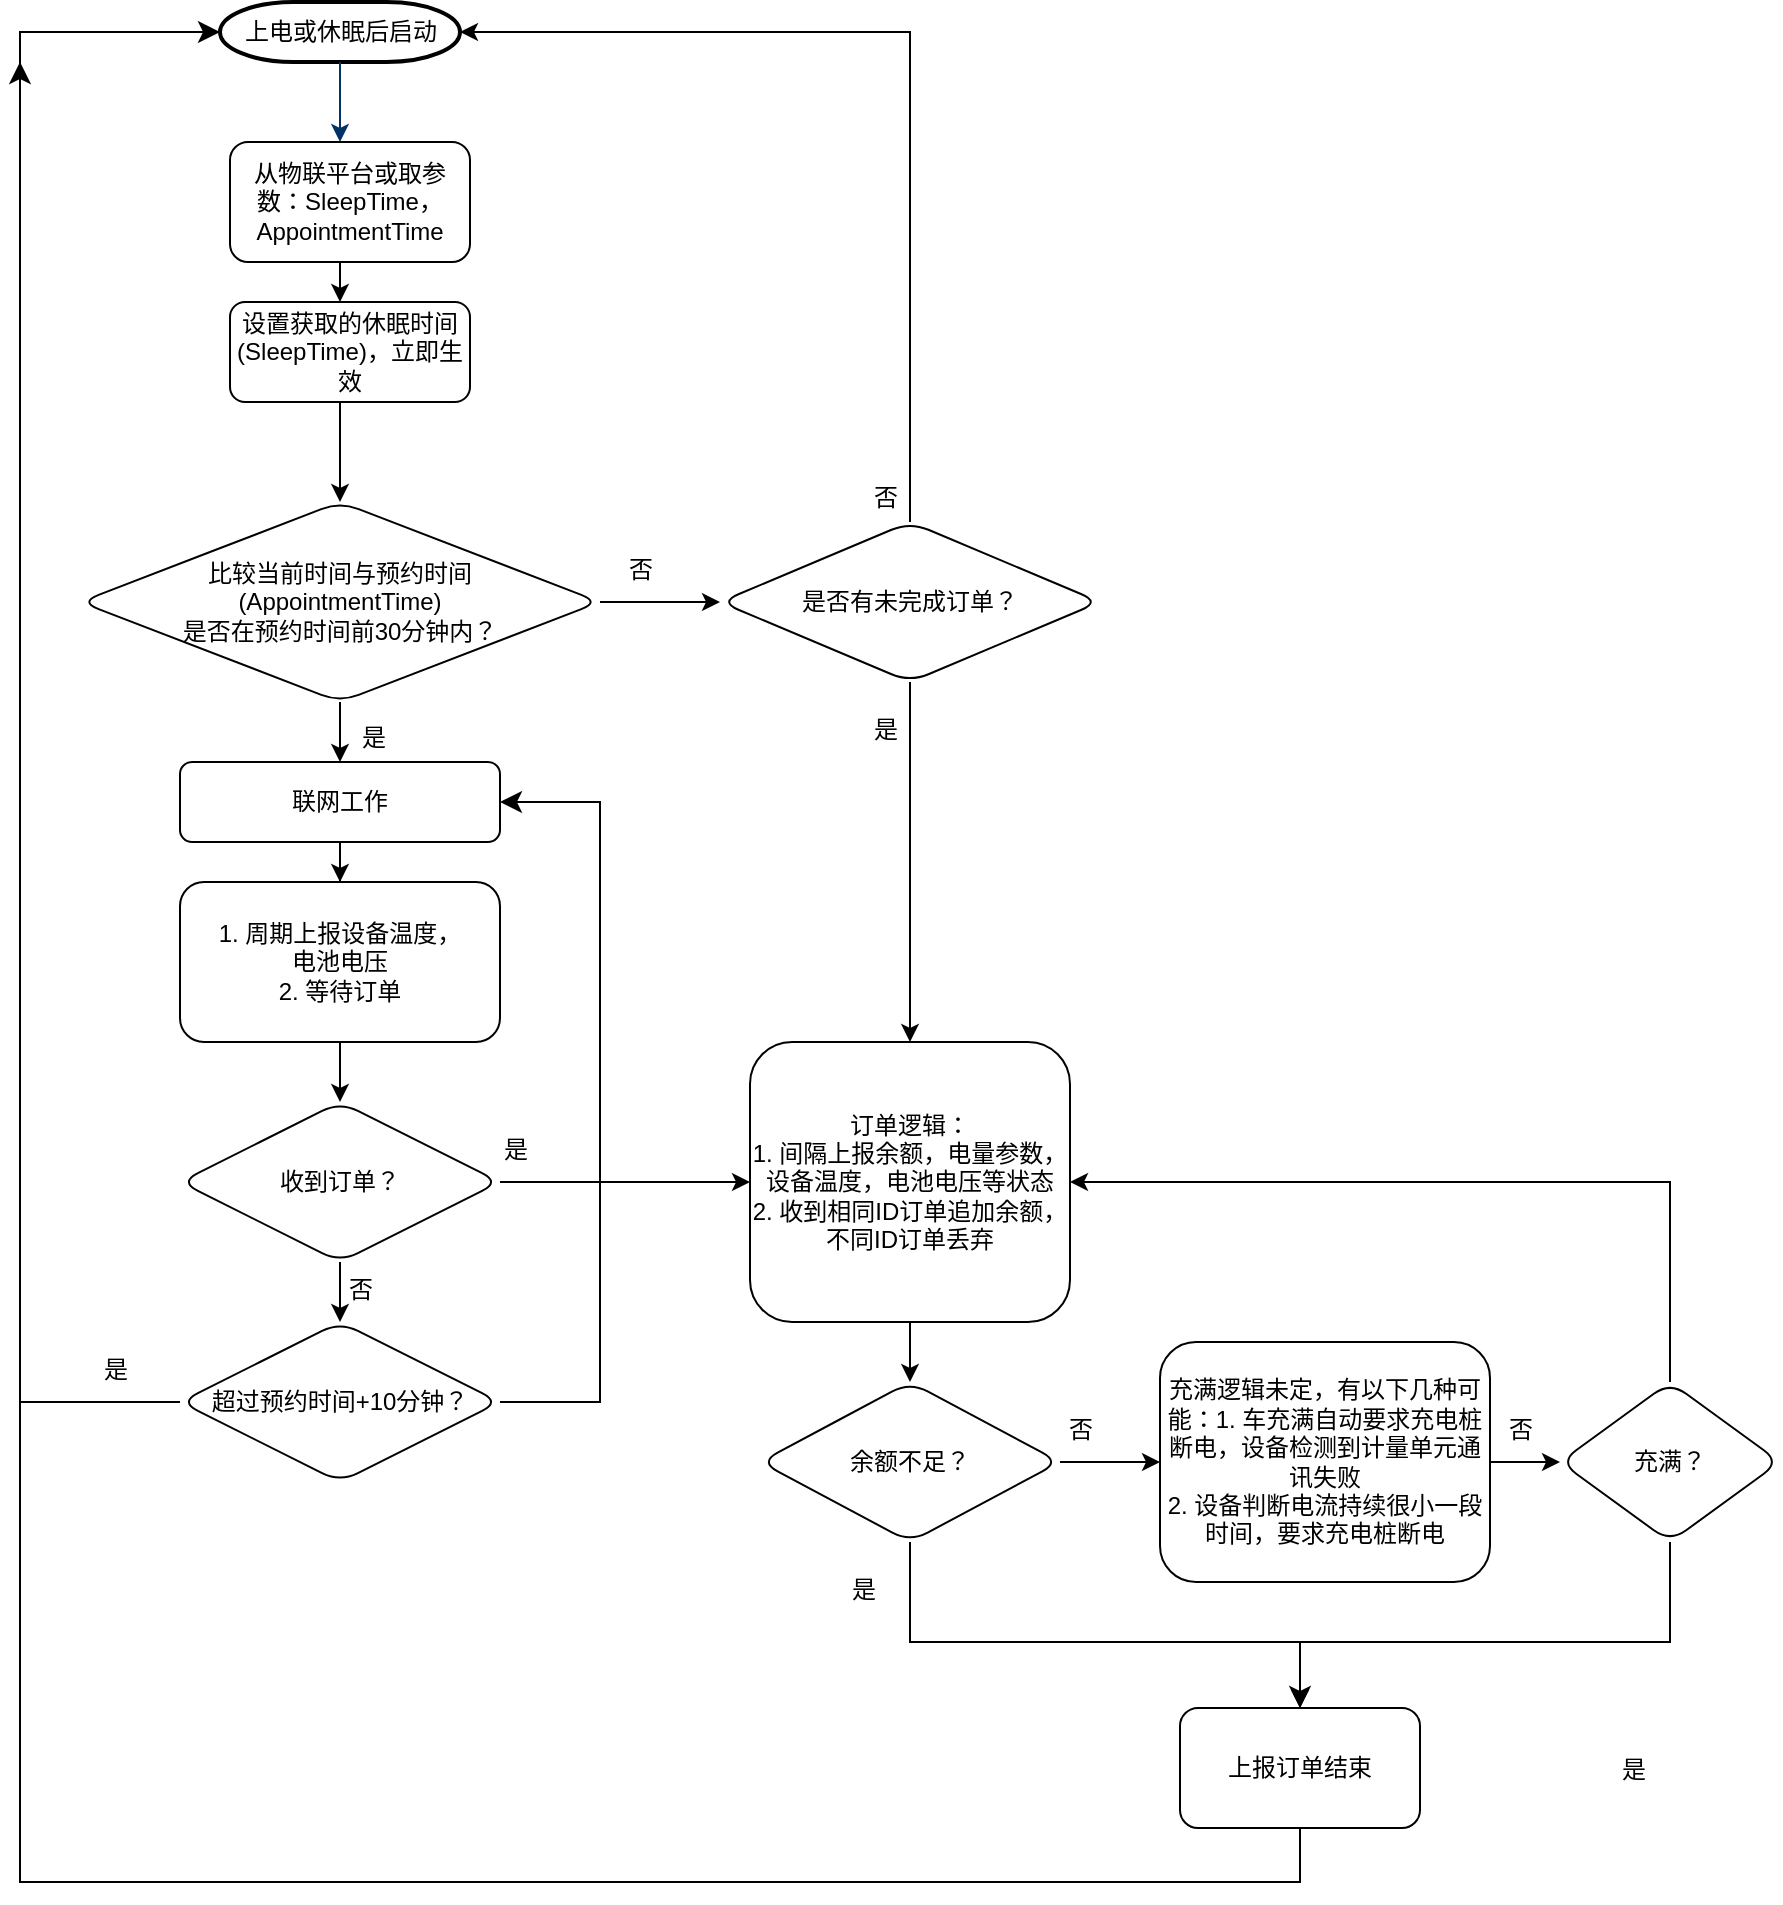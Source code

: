 <mxfile version="22.1.3" type="github">
  <diagram id="6a731a19-8d31-9384-78a2-239565b7b9f0" name="Page-1">
    <mxGraphModel dx="903" dy="591" grid="1" gridSize="10" guides="1" tooltips="1" connect="1" arrows="1" fold="1" page="1" pageScale="1" pageWidth="1169" pageHeight="827" background="none" math="0" shadow="0">
      <root>
        <mxCell id="0" />
        <mxCell id="1" parent="0" />
        <mxCell id="2" value="上电或休眠后启动" style="shape=mxgraph.flowchart.terminator;strokeWidth=2;gradientColor=none;gradientDirection=north;fontStyle=0;html=1;" parent="1" vertex="1">
          <mxGeometry x="260" y="60" width="120" height="30" as="geometry" />
        </mxCell>
        <mxCell id="7" style="fontStyle=1;strokeColor=#003366;strokeWidth=1;html=1;" parent="1" source="2" edge="1">
          <mxGeometry relative="1" as="geometry">
            <mxPoint x="320" y="130" as="targetPoint" />
          </mxGeometry>
        </mxCell>
        <mxCell id="11" value="是" style="text;fontStyle=0;html=1;strokeColor=none;gradientColor=none;fillColor=none;strokeWidth=2;" parent="1" vertex="1">
          <mxGeometry x="329" y="414" width="21" height="26" as="geometry" />
        </mxCell>
        <mxCell id="14" value="否" style="text;fontStyle=0;html=1;strokeColor=none;gradientColor=none;fillColor=none;strokeWidth=2;align=center;" parent="1" vertex="1">
          <mxGeometry x="450" y="330" width="40" height="26" as="geometry" />
        </mxCell>
        <mxCell id="Wo_HQYN4C6-j4O0YQd7i-58" value="" style="edgeStyle=orthogonalEdgeStyle;rounded=0;orthogonalLoop=1;jettySize=auto;html=1;" edge="1" parent="1" source="Wo_HQYN4C6-j4O0YQd7i-55" target="Wo_HQYN4C6-j4O0YQd7i-57">
          <mxGeometry relative="1" as="geometry">
            <Array as="points">
              <mxPoint x="320" y="200" />
              <mxPoint x="320" y="200" />
            </Array>
          </mxGeometry>
        </mxCell>
        <mxCell id="Wo_HQYN4C6-j4O0YQd7i-55" value="从物联平台或取参数：SleepTime，AppointmentTime" style="rounded=1;whiteSpace=wrap;html=1;" vertex="1" parent="1">
          <mxGeometry x="265" y="130" width="120" height="60" as="geometry" />
        </mxCell>
        <mxCell id="Wo_HQYN4C6-j4O0YQd7i-83" value="" style="edgeStyle=orthogonalEdgeStyle;rounded=0;orthogonalLoop=1;jettySize=auto;html=1;" edge="1" parent="1" source="Wo_HQYN4C6-j4O0YQd7i-57" target="Wo_HQYN4C6-j4O0YQd7i-82">
          <mxGeometry relative="1" as="geometry">
            <Array as="points">
              <mxPoint x="320" y="280" />
              <mxPoint x="320" y="280" />
            </Array>
          </mxGeometry>
        </mxCell>
        <mxCell id="Wo_HQYN4C6-j4O0YQd7i-57" value="设置获取的休眠时间(SleepTime)，立即生效" style="rounded=1;whiteSpace=wrap;html=1;" vertex="1" parent="1">
          <mxGeometry x="265" y="210" width="120" height="50" as="geometry" />
        </mxCell>
        <mxCell id="Wo_HQYN4C6-j4O0YQd7i-73" value="" style="edgeStyle=orthogonalEdgeStyle;rounded=0;orthogonalLoop=1;jettySize=auto;html=1;" edge="1" parent="1" source="Wo_HQYN4C6-j4O0YQd7i-62" target="Wo_HQYN4C6-j4O0YQd7i-72">
          <mxGeometry relative="1" as="geometry" />
        </mxCell>
        <mxCell id="Wo_HQYN4C6-j4O0YQd7i-62" value="联网工作" style="rounded=1;whiteSpace=wrap;html=1;" vertex="1" parent="1">
          <mxGeometry x="240" y="440" width="160" height="40" as="geometry" />
        </mxCell>
        <mxCell id="Wo_HQYN4C6-j4O0YQd7i-68" value="" style="endArrow=classic;html=1;rounded=0;entryX=1;entryY=0.5;entryDx=0;entryDy=0;entryPerimeter=0;exitX=0.5;exitY=0;exitDx=0;exitDy=0;" edge="1" parent="1" source="Wo_HQYN4C6-j4O0YQd7i-85" target="2">
          <mxGeometry width="50" height="50" relative="1" as="geometry">
            <mxPoint x="605" y="280" as="sourcePoint" />
            <mxPoint x="410" y="190" as="targetPoint" />
            <Array as="points">
              <mxPoint x="605" y="75" />
            </Array>
          </mxGeometry>
        </mxCell>
        <mxCell id="Wo_HQYN4C6-j4O0YQd7i-69" value="否" style="text;fontStyle=0;html=1;strokeColor=none;gradientColor=none;fillColor=none;strokeWidth=2;" vertex="1" parent="1">
          <mxGeometry x="585" y="294" width="21" height="26" as="geometry" />
        </mxCell>
        <mxCell id="Wo_HQYN4C6-j4O0YQd7i-70" value="是" style="text;fontStyle=0;html=1;strokeColor=none;gradientColor=none;fillColor=none;strokeWidth=2;" vertex="1" parent="1">
          <mxGeometry x="585" y="410" width="21" height="26" as="geometry" />
        </mxCell>
        <mxCell id="Wo_HQYN4C6-j4O0YQd7i-79" value="" style="edgeStyle=orthogonalEdgeStyle;rounded=0;orthogonalLoop=1;jettySize=auto;html=1;" edge="1" parent="1" source="Wo_HQYN4C6-j4O0YQd7i-72" target="Wo_HQYN4C6-j4O0YQd7i-78">
          <mxGeometry relative="1" as="geometry" />
        </mxCell>
        <mxCell id="Wo_HQYN4C6-j4O0YQd7i-72" value="1. 周期上报设备温度，&lt;br&gt;电池电压&lt;br&gt;2. 等待订单" style="rounded=1;whiteSpace=wrap;html=1;" vertex="1" parent="1">
          <mxGeometry x="240" y="500" width="160" height="80" as="geometry" />
        </mxCell>
        <mxCell id="Wo_HQYN4C6-j4O0YQd7i-93" value="" style="edgeStyle=orthogonalEdgeStyle;rounded=0;orthogonalLoop=1;jettySize=auto;html=1;" edge="1" parent="1" source="Wo_HQYN4C6-j4O0YQd7i-74" target="Wo_HQYN4C6-j4O0YQd7i-92">
          <mxGeometry relative="1" as="geometry" />
        </mxCell>
        <mxCell id="Wo_HQYN4C6-j4O0YQd7i-74" value="订单逻辑：&lt;br&gt;1. 间隔上报余额，电量参数，设备温度，电池电压等状态&lt;br&gt;2. 收到相同ID订单追加余额，不同ID订单丢弃" style="rounded=1;whiteSpace=wrap;html=1;" vertex="1" parent="1">
          <mxGeometry x="525" y="580" width="160" height="140" as="geometry" />
        </mxCell>
        <mxCell id="Wo_HQYN4C6-j4O0YQd7i-88" value="" style="edgeStyle=orthogonalEdgeStyle;rounded=0;orthogonalLoop=1;jettySize=auto;html=1;" edge="1" parent="1" source="Wo_HQYN4C6-j4O0YQd7i-78" target="Wo_HQYN4C6-j4O0YQd7i-74">
          <mxGeometry relative="1" as="geometry" />
        </mxCell>
        <mxCell id="Wo_HQYN4C6-j4O0YQd7i-98" value="" style="edgeStyle=orthogonalEdgeStyle;rounded=0;orthogonalLoop=1;jettySize=auto;html=1;" edge="1" parent="1" source="Wo_HQYN4C6-j4O0YQd7i-78" target="Wo_HQYN4C6-j4O0YQd7i-97">
          <mxGeometry relative="1" as="geometry" />
        </mxCell>
        <mxCell id="Wo_HQYN4C6-j4O0YQd7i-78" value="收到订单？" style="rhombus;whiteSpace=wrap;html=1;rounded=1;" vertex="1" parent="1">
          <mxGeometry x="240" y="610" width="160" height="80" as="geometry" />
        </mxCell>
        <mxCell id="Wo_HQYN4C6-j4O0YQd7i-84" value="" style="edgeStyle=orthogonalEdgeStyle;rounded=0;orthogonalLoop=1;jettySize=auto;html=1;" edge="1" parent="1" source="Wo_HQYN4C6-j4O0YQd7i-82" target="Wo_HQYN4C6-j4O0YQd7i-62">
          <mxGeometry relative="1" as="geometry" />
        </mxCell>
        <mxCell id="Wo_HQYN4C6-j4O0YQd7i-86" value="" style="edgeStyle=orthogonalEdgeStyle;rounded=0;orthogonalLoop=1;jettySize=auto;html=1;" edge="1" parent="1" source="Wo_HQYN4C6-j4O0YQd7i-82" target="Wo_HQYN4C6-j4O0YQd7i-85">
          <mxGeometry relative="1" as="geometry" />
        </mxCell>
        <mxCell id="Wo_HQYN4C6-j4O0YQd7i-82" value="比较当前时间与预约时间&lt;br style=&quot;border-color: var(--border-color);&quot;&gt;&lt;span style=&quot;&quot;&gt;(AppointmentTime)&lt;/span&gt;&lt;br style=&quot;border-color: var(--border-color);&quot;&gt;&lt;span style=&quot;&quot;&gt;是否在预约时间前30分钟内？&lt;/span&gt;" style="rhombus;whiteSpace=wrap;html=1;rounded=1;" vertex="1" parent="1">
          <mxGeometry x="190" y="310" width="260" height="100" as="geometry" />
        </mxCell>
        <mxCell id="Wo_HQYN4C6-j4O0YQd7i-85" value="是否有未完成订单？" style="rhombus;whiteSpace=wrap;html=1;rounded=1;" vertex="1" parent="1">
          <mxGeometry x="510" y="320" width="190" height="80" as="geometry" />
        </mxCell>
        <mxCell id="Wo_HQYN4C6-j4O0YQd7i-89" value="" style="endArrow=classic;html=1;rounded=0;exitX=0.5;exitY=1;exitDx=0;exitDy=0;entryX=0.5;entryY=0;entryDx=0;entryDy=0;" edge="1" parent="1" source="Wo_HQYN4C6-j4O0YQd7i-85" target="Wo_HQYN4C6-j4O0YQd7i-74">
          <mxGeometry width="50" height="50" relative="1" as="geometry">
            <mxPoint x="510" y="620" as="sourcePoint" />
            <mxPoint x="560" y="570" as="targetPoint" />
          </mxGeometry>
        </mxCell>
        <mxCell id="Wo_HQYN4C6-j4O0YQd7i-109" value="" style="edgeStyle=orthogonalEdgeStyle;rounded=0;orthogonalLoop=1;jettySize=auto;html=1;" edge="1" parent="1" source="Wo_HQYN4C6-j4O0YQd7i-92" target="Wo_HQYN4C6-j4O0YQd7i-108">
          <mxGeometry relative="1" as="geometry" />
        </mxCell>
        <mxCell id="Wo_HQYN4C6-j4O0YQd7i-92" value="余额不足？" style="rhombus;whiteSpace=wrap;html=1;rounded=1;" vertex="1" parent="1">
          <mxGeometry x="530" y="750" width="150" height="80" as="geometry" />
        </mxCell>
        <mxCell id="Wo_HQYN4C6-j4O0YQd7i-94" value="是" style="text;fontStyle=0;html=1;strokeColor=none;gradientColor=none;fillColor=none;strokeWidth=2;" vertex="1" parent="1">
          <mxGeometry x="400" y="620" width="21" height="26" as="geometry" />
        </mxCell>
        <mxCell id="Wo_HQYN4C6-j4O0YQd7i-96" value="" style="edgeStyle=elbowEdgeStyle;elbow=vertical;endArrow=classic;html=1;curved=0;rounded=0;endSize=8;startSize=8;entryX=0;entryY=0.5;entryDx=0;entryDy=0;entryPerimeter=0;exitX=0;exitY=0.5;exitDx=0;exitDy=0;" edge="1" parent="1" source="Wo_HQYN4C6-j4O0YQd7i-97" target="2">
          <mxGeometry width="50" height="50" relative="1" as="geometry">
            <mxPoint x="230" y="770" as="sourcePoint" />
            <mxPoint x="170" y="80" as="targetPoint" />
            <Array as="points">
              <mxPoint x="160" y="850" />
            </Array>
          </mxGeometry>
        </mxCell>
        <mxCell id="Wo_HQYN4C6-j4O0YQd7i-97" value="超过预约时间+10分钟？" style="rhombus;whiteSpace=wrap;html=1;rounded=1;" vertex="1" parent="1">
          <mxGeometry x="240" y="720" width="160" height="80" as="geometry" />
        </mxCell>
        <mxCell id="Wo_HQYN4C6-j4O0YQd7i-99" value="是" style="text;fontStyle=0;html=1;strokeColor=none;gradientColor=none;fillColor=none;strokeWidth=2;" vertex="1" parent="1">
          <mxGeometry x="200" y="730" width="21" height="26" as="geometry" />
        </mxCell>
        <mxCell id="Wo_HQYN4C6-j4O0YQd7i-100" value="否" style="text;fontStyle=0;html=1;strokeColor=none;gradientColor=none;fillColor=none;strokeWidth=2;align=center;" vertex="1" parent="1">
          <mxGeometry x="310" y="690" width="40" height="26" as="geometry" />
        </mxCell>
        <mxCell id="Wo_HQYN4C6-j4O0YQd7i-101" value="" style="edgeStyle=elbowEdgeStyle;elbow=vertical;endArrow=classic;html=1;curved=0;rounded=0;endSize=8;startSize=8;exitX=1;exitY=0.5;exitDx=0;exitDy=0;entryX=1;entryY=0.5;entryDx=0;entryDy=0;" edge="1" parent="1" source="Wo_HQYN4C6-j4O0YQd7i-97" target="Wo_HQYN4C6-j4O0YQd7i-62">
          <mxGeometry width="50" height="50" relative="1" as="geometry">
            <mxPoint x="520" y="843" as="sourcePoint" />
            <mxPoint x="420" y="623" as="targetPoint" />
            <Array as="points">
              <mxPoint x="450" y="620" />
              <mxPoint x="420" y="860" />
            </Array>
          </mxGeometry>
        </mxCell>
        <mxCell id="Wo_HQYN4C6-j4O0YQd7i-104" value="是" style="text;fontStyle=0;html=1;strokeColor=none;gradientColor=none;fillColor=none;strokeWidth=2;" vertex="1" parent="1">
          <mxGeometry x="574" y="840" width="21" height="26" as="geometry" />
        </mxCell>
        <mxCell id="Wo_HQYN4C6-j4O0YQd7i-111" value="" style="edgeStyle=orthogonalEdgeStyle;rounded=0;orthogonalLoop=1;jettySize=auto;html=1;" edge="1" parent="1" source="Wo_HQYN4C6-j4O0YQd7i-108" target="Wo_HQYN4C6-j4O0YQd7i-110">
          <mxGeometry relative="1" as="geometry" />
        </mxCell>
        <mxCell id="Wo_HQYN4C6-j4O0YQd7i-108" value="充满逻辑未定，有以下几种可能：1. 车充满自动要求充电桩断电，设备检测到计量单元通讯失败&lt;br&gt;2. 设备判断电流持续很小一段时间，要求充电桩断电" style="whiteSpace=wrap;html=1;rounded=1;" vertex="1" parent="1">
          <mxGeometry x="730" y="730" width="165" height="120" as="geometry" />
        </mxCell>
        <mxCell id="Wo_HQYN4C6-j4O0YQd7i-119" value="" style="edgeStyle=orthogonalEdgeStyle;rounded=0;orthogonalLoop=1;jettySize=auto;html=1;" edge="1" parent="1" source="Wo_HQYN4C6-j4O0YQd7i-110" target="Wo_HQYN4C6-j4O0YQd7i-118">
          <mxGeometry relative="1" as="geometry">
            <Array as="points">
              <mxPoint x="985" y="880" />
              <mxPoint x="800" y="880" />
            </Array>
          </mxGeometry>
        </mxCell>
        <mxCell id="Wo_HQYN4C6-j4O0YQd7i-110" value="充满？" style="rhombus;whiteSpace=wrap;html=1;rounded=1;" vertex="1" parent="1">
          <mxGeometry x="930" y="750" width="110" height="80" as="geometry" />
        </mxCell>
        <mxCell id="Wo_HQYN4C6-j4O0YQd7i-114" value="" style="endArrow=classic;html=1;rounded=0;exitX=0.5;exitY=0;exitDx=0;exitDy=0;entryX=1;entryY=0.5;entryDx=0;entryDy=0;" edge="1" parent="1" source="Wo_HQYN4C6-j4O0YQd7i-110" target="Wo_HQYN4C6-j4O0YQd7i-74">
          <mxGeometry width="50" height="50" relative="1" as="geometry">
            <mxPoint x="710" y="860" as="sourcePoint" />
            <mxPoint x="760" y="810" as="targetPoint" />
            <Array as="points">
              <mxPoint x="985" y="650" />
            </Array>
          </mxGeometry>
        </mxCell>
        <mxCell id="Wo_HQYN4C6-j4O0YQd7i-115" value="否" style="text;fontStyle=0;html=1;strokeColor=none;gradientColor=none;fillColor=none;strokeWidth=2;align=center;" vertex="1" parent="1">
          <mxGeometry x="890" y="760" width="40" height="26" as="geometry" />
        </mxCell>
        <mxCell id="Wo_HQYN4C6-j4O0YQd7i-116" value="否" style="text;fontStyle=0;html=1;strokeColor=none;gradientColor=none;fillColor=none;strokeWidth=2;align=center;" vertex="1" parent="1">
          <mxGeometry x="670" y="760" width="40" height="26" as="geometry" />
        </mxCell>
        <mxCell id="Wo_HQYN4C6-j4O0YQd7i-117" value="是" style="text;fontStyle=0;html=1;strokeColor=none;gradientColor=none;fillColor=none;strokeWidth=2;" vertex="1" parent="1">
          <mxGeometry x="959" y="930" width="21" height="26" as="geometry" />
        </mxCell>
        <mxCell id="Wo_HQYN4C6-j4O0YQd7i-118" value="上报订单结束" style="whiteSpace=wrap;html=1;rounded=1;" vertex="1" parent="1">
          <mxGeometry x="740" y="913" width="120" height="60" as="geometry" />
        </mxCell>
        <mxCell id="Wo_HQYN4C6-j4O0YQd7i-121" value="" style="edgeStyle=elbowEdgeStyle;elbow=vertical;endArrow=classic;html=1;curved=0;rounded=0;endSize=8;startSize=8;entryX=-0.029;entryY=0.75;entryDx=0;entryDy=0;entryPerimeter=0;exitX=0.5;exitY=1;exitDx=0;exitDy=0;exitPerimeter=0;" edge="1" parent="1" source="Wo_HQYN4C6-j4O0YQd7i-118">
          <mxGeometry width="50" height="50" relative="1" as="geometry">
            <mxPoint x="800" y="1100" as="sourcePoint" />
            <mxPoint x="160" y="90" as="targetPoint" />
            <Array as="points">
              <mxPoint x="480" y="1000" />
            </Array>
          </mxGeometry>
        </mxCell>
        <mxCell id="Wo_HQYN4C6-j4O0YQd7i-123" value="" style="edgeStyle=elbowEdgeStyle;elbow=vertical;endArrow=classic;html=1;curved=0;rounded=0;endSize=8;startSize=8;entryX=0.5;entryY=0;entryDx=0;entryDy=0;exitX=0.5;exitY=1;exitDx=0;exitDy=0;" edge="1" parent="1" source="Wo_HQYN4C6-j4O0YQd7i-92" target="Wo_HQYN4C6-j4O0YQd7i-118">
          <mxGeometry width="50" height="50" relative="1" as="geometry">
            <mxPoint x="590" y="870" as="sourcePoint" />
            <mxPoint x="640" y="820" as="targetPoint" />
            <Array as="points">
              <mxPoint x="700" y="880" />
            </Array>
          </mxGeometry>
        </mxCell>
      </root>
    </mxGraphModel>
  </diagram>
</mxfile>
